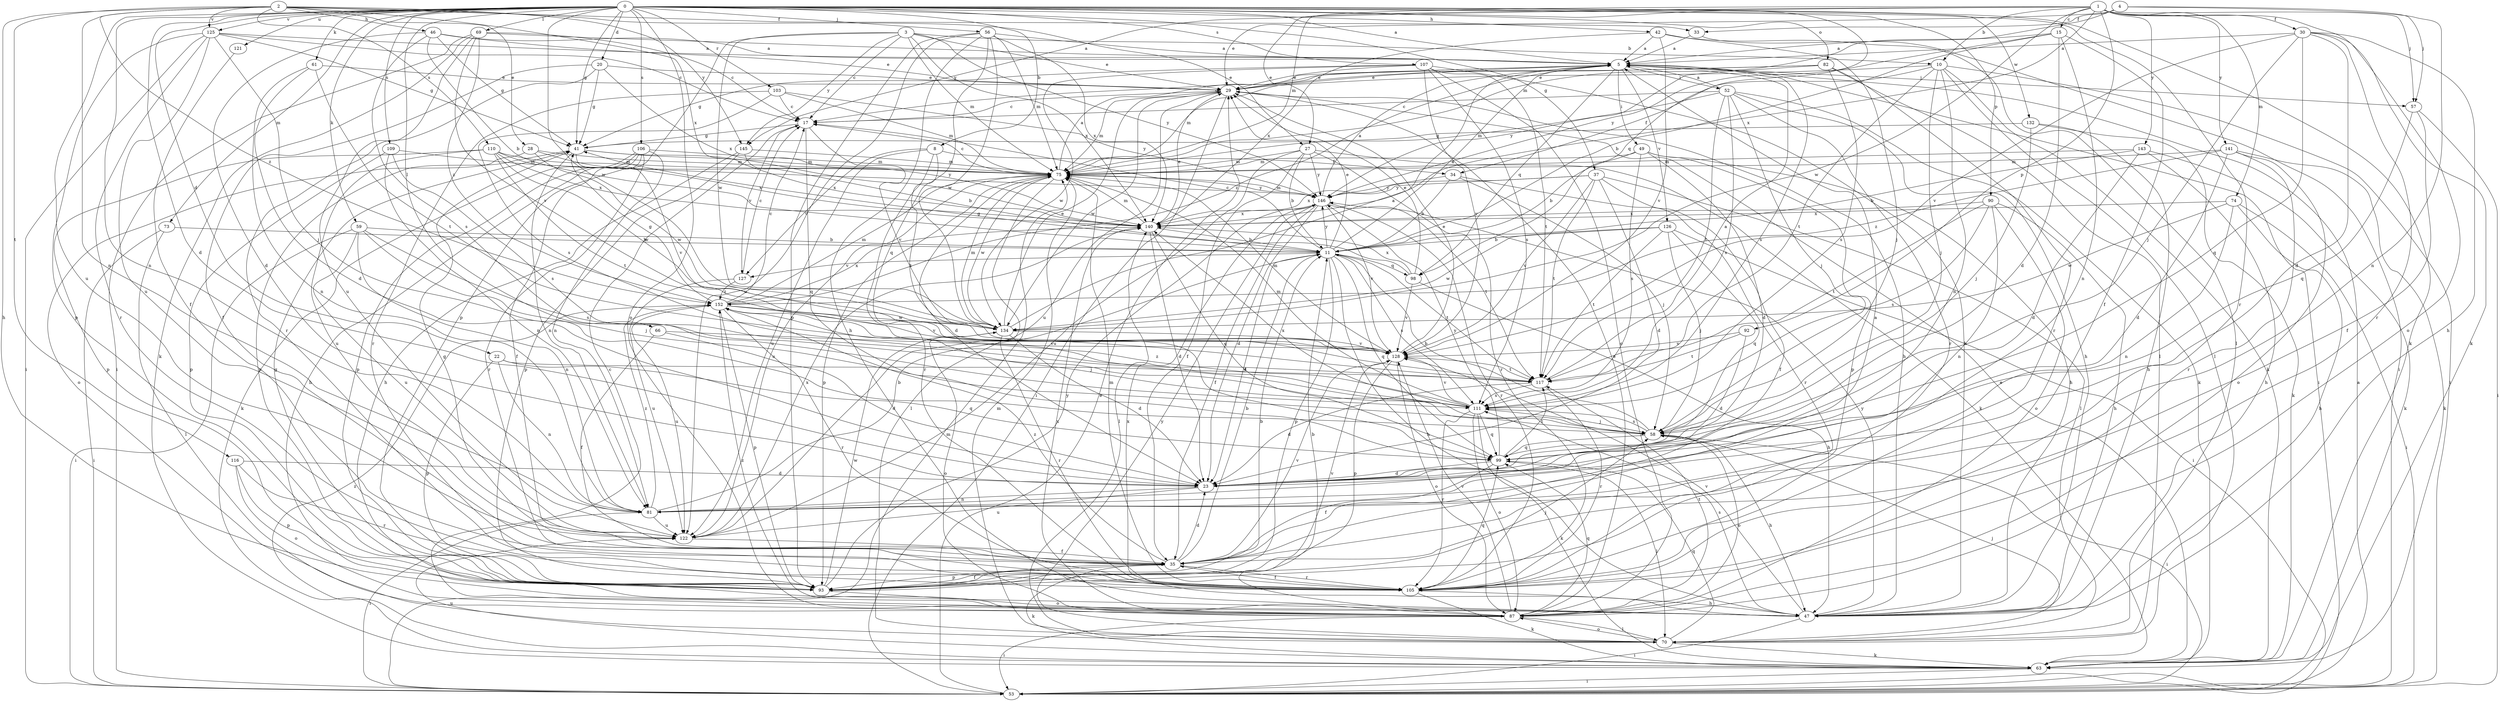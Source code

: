 strict digraph  {
0;
1;
2;
3;
4;
5;
8;
10;
11;
15;
17;
20;
22;
23;
27;
28;
29;
30;
33;
34;
35;
37;
41;
42;
46;
47;
49;
52;
53;
56;
57;
58;
59;
61;
63;
66;
69;
70;
73;
74;
75;
81;
82;
87;
90;
92;
93;
98;
99;
103;
105;
106;
107;
109;
110;
111;
116;
117;
121;
122;
125;
126;
127;
128;
132;
134;
140;
141;
143;
145;
146;
152;
0 -> 5  [label=a];
0 -> 8  [label=b];
0 -> 20  [label=d];
0 -> 22  [label=d];
0 -> 23  [label=d];
0 -> 37  [label=g];
0 -> 41  [label=g];
0 -> 42  [label=h];
0 -> 56  [label=j];
0 -> 59  [label=k];
0 -> 61  [label=k];
0 -> 63  [label=k];
0 -> 66  [label=l];
0 -> 69  [label=l];
0 -> 73  [label=m];
0 -> 81  [label=n];
0 -> 82  [label=o];
0 -> 87  [label=o];
0 -> 90  [label=p];
0 -> 98  [label=q];
0 -> 103  [label=r];
0 -> 105  [label=r];
0 -> 106  [label=s];
0 -> 107  [label=s];
0 -> 109  [label=s];
0 -> 121  [label=u];
0 -> 122  [label=u];
0 -> 125  [label=v];
0 -> 132  [label=w];
0 -> 134  [label=w];
1 -> 10  [label=b];
1 -> 15  [label=c];
1 -> 27  [label=e];
1 -> 30  [label=f];
1 -> 57  [label=j];
1 -> 63  [label=k];
1 -> 74  [label=m];
1 -> 75  [label=m];
1 -> 92  [label=p];
1 -> 134  [label=w];
1 -> 140  [label=x];
1 -> 141  [label=y];
1 -> 143  [label=y];
1 -> 145  [label=y];
2 -> 27  [label=e];
2 -> 28  [label=e];
2 -> 33  [label=f];
2 -> 46  [label=h];
2 -> 47  [label=h];
2 -> 81  [label=n];
2 -> 110  [label=s];
2 -> 116  [label=t];
2 -> 125  [label=v];
2 -> 140  [label=x];
2 -> 145  [label=y];
2 -> 152  [label=z];
3 -> 10  [label=b];
3 -> 17  [label=c];
3 -> 29  [label=e];
3 -> 75  [label=m];
3 -> 93  [label=p];
3 -> 134  [label=w];
3 -> 140  [label=x];
3 -> 145  [label=y];
3 -> 146  [label=y];
4 -> 29  [label=e];
4 -> 33  [label=f];
4 -> 57  [label=j];
4 -> 75  [label=m];
4 -> 81  [label=n];
5 -> 29  [label=e];
5 -> 49  [label=i];
5 -> 52  [label=i];
5 -> 53  [label=i];
5 -> 57  [label=j];
5 -> 75  [label=m];
5 -> 98  [label=q];
5 -> 111  [label=s];
5 -> 126  [label=v];
5 -> 152  [label=z];
8 -> 34  [label=f];
8 -> 105  [label=r];
8 -> 117  [label=t];
8 -> 122  [label=u];
8 -> 127  [label=v];
10 -> 29  [label=e];
10 -> 34  [label=f];
10 -> 53  [label=i];
10 -> 58  [label=j];
10 -> 63  [label=k];
10 -> 70  [label=l];
10 -> 81  [label=n];
10 -> 117  [label=t];
11 -> 5  [label=a];
11 -> 17  [label=c];
11 -> 23  [label=d];
11 -> 29  [label=e];
11 -> 47  [label=h];
11 -> 93  [label=p];
11 -> 98  [label=q];
11 -> 99  [label=q];
11 -> 111  [label=s];
11 -> 117  [label=t];
11 -> 127  [label=v];
11 -> 146  [label=y];
15 -> 5  [label=a];
15 -> 11  [label=b];
15 -> 23  [label=d];
15 -> 35  [label=f];
15 -> 81  [label=n];
15 -> 146  [label=y];
17 -> 41  [label=g];
17 -> 99  [label=q];
17 -> 127  [label=v];
17 -> 128  [label=v];
20 -> 29  [label=e];
20 -> 35  [label=f];
20 -> 41  [label=g];
20 -> 105  [label=r];
20 -> 140  [label=x];
22 -> 81  [label=n];
22 -> 93  [label=p];
22 -> 99  [label=q];
22 -> 117  [label=t];
23 -> 81  [label=n];
23 -> 122  [label=u];
27 -> 11  [label=b];
27 -> 35  [label=f];
27 -> 63  [label=k];
27 -> 75  [label=m];
27 -> 105  [label=r];
27 -> 122  [label=u];
27 -> 146  [label=y];
28 -> 75  [label=m];
28 -> 87  [label=o];
28 -> 134  [label=w];
28 -> 140  [label=x];
29 -> 17  [label=c];
29 -> 47  [label=h];
29 -> 53  [label=i];
29 -> 75  [label=m];
29 -> 122  [label=u];
29 -> 134  [label=w];
30 -> 5  [label=a];
30 -> 23  [label=d];
30 -> 47  [label=h];
30 -> 58  [label=j];
30 -> 87  [label=o];
30 -> 99  [label=q];
30 -> 105  [label=r];
30 -> 128  [label=v];
33 -> 5  [label=a];
33 -> 53  [label=i];
34 -> 11  [label=b];
34 -> 58  [label=j];
34 -> 105  [label=r];
34 -> 146  [label=y];
35 -> 5  [label=a];
35 -> 11  [label=b];
35 -> 23  [label=d];
35 -> 41  [label=g];
35 -> 63  [label=k];
35 -> 93  [label=p];
35 -> 105  [label=r];
35 -> 128  [label=v];
35 -> 152  [label=z];
37 -> 23  [label=d];
37 -> 35  [label=f];
37 -> 70  [label=l];
37 -> 117  [label=t];
37 -> 128  [label=v];
37 -> 140  [label=x];
37 -> 146  [label=y];
41 -> 75  [label=m];
41 -> 81  [label=n];
41 -> 93  [label=p];
41 -> 128  [label=v];
41 -> 140  [label=x];
42 -> 5  [label=a];
42 -> 58  [label=j];
42 -> 70  [label=l];
42 -> 128  [label=v];
42 -> 140  [label=x];
46 -> 5  [label=a];
46 -> 11  [label=b];
46 -> 23  [label=d];
46 -> 29  [label=e];
46 -> 41  [label=g];
46 -> 111  [label=s];
47 -> 53  [label=i];
47 -> 111  [label=s];
47 -> 128  [label=v];
47 -> 140  [label=x];
47 -> 146  [label=y];
49 -> 11  [label=b];
49 -> 23  [label=d];
49 -> 47  [label=h];
49 -> 75  [label=m];
49 -> 93  [label=p];
49 -> 111  [label=s];
52 -> 5  [label=a];
52 -> 17  [label=c];
52 -> 47  [label=h];
52 -> 58  [label=j];
52 -> 63  [label=k];
52 -> 75  [label=m];
52 -> 105  [label=r];
52 -> 111  [label=s];
52 -> 117  [label=t];
53 -> 5  [label=a];
53 -> 29  [label=e];
53 -> 75  [label=m];
56 -> 5  [label=a];
56 -> 47  [label=h];
56 -> 75  [label=m];
56 -> 93  [label=p];
56 -> 99  [label=q];
56 -> 122  [label=u];
56 -> 134  [label=w];
56 -> 140  [label=x];
57 -> 35  [label=f];
57 -> 53  [label=i];
57 -> 99  [label=q];
58 -> 11  [label=b];
58 -> 47  [label=h];
58 -> 53  [label=i];
58 -> 87  [label=o];
58 -> 99  [label=q];
58 -> 111  [label=s];
58 -> 140  [label=x];
59 -> 11  [label=b];
59 -> 53  [label=i];
59 -> 58  [label=j];
59 -> 81  [label=n];
59 -> 111  [label=s];
59 -> 122  [label=u];
61 -> 23  [label=d];
61 -> 29  [label=e];
61 -> 81  [label=n];
61 -> 117  [label=t];
63 -> 29  [label=e];
63 -> 53  [label=i];
63 -> 122  [label=u];
63 -> 152  [label=z];
66 -> 23  [label=d];
66 -> 35  [label=f];
66 -> 128  [label=v];
69 -> 5  [label=a];
69 -> 17  [label=c];
69 -> 53  [label=i];
69 -> 63  [label=k];
69 -> 122  [label=u];
69 -> 128  [label=v];
69 -> 152  [label=z];
70 -> 58  [label=j];
70 -> 63  [label=k];
70 -> 75  [label=m];
70 -> 87  [label=o];
70 -> 99  [label=q];
70 -> 146  [label=y];
73 -> 11  [label=b];
73 -> 53  [label=i];
73 -> 70  [label=l];
74 -> 47  [label=h];
74 -> 53  [label=i];
74 -> 81  [label=n];
74 -> 134  [label=w];
74 -> 140  [label=x];
75 -> 5  [label=a];
75 -> 17  [label=c];
75 -> 23  [label=d];
75 -> 70  [label=l];
75 -> 93  [label=p];
75 -> 122  [label=u];
75 -> 134  [label=w];
75 -> 146  [label=y];
81 -> 11  [label=b];
81 -> 53  [label=i];
81 -> 122  [label=u];
81 -> 152  [label=z];
82 -> 17  [label=c];
82 -> 29  [label=e];
82 -> 70  [label=l];
82 -> 105  [label=r];
82 -> 111  [label=s];
82 -> 146  [label=y];
87 -> 11  [label=b];
87 -> 17  [label=c];
87 -> 29  [label=e];
87 -> 53  [label=i];
87 -> 70  [label=l];
87 -> 99  [label=q];
87 -> 117  [label=t];
87 -> 128  [label=v];
87 -> 140  [label=x];
87 -> 152  [label=z];
90 -> 47  [label=h];
90 -> 81  [label=n];
90 -> 87  [label=o];
90 -> 111  [label=s];
90 -> 117  [label=t];
90 -> 140  [label=x];
92 -> 23  [label=d];
92 -> 117  [label=t];
92 -> 128  [label=v];
93 -> 11  [label=b];
93 -> 35  [label=f];
93 -> 41  [label=g];
93 -> 58  [label=j];
93 -> 87  [label=o];
93 -> 128  [label=v];
93 -> 134  [label=w];
93 -> 146  [label=y];
98 -> 29  [label=e];
98 -> 41  [label=g];
98 -> 47  [label=h];
98 -> 128  [label=v];
98 -> 140  [label=x];
99 -> 23  [label=d];
99 -> 35  [label=f];
99 -> 70  [label=l];
99 -> 117  [label=t];
99 -> 146  [label=y];
103 -> 17  [label=c];
103 -> 75  [label=m];
103 -> 105  [label=r];
103 -> 111  [label=s];
103 -> 146  [label=y];
105 -> 35  [label=f];
105 -> 47  [label=h];
105 -> 63  [label=k];
105 -> 75  [label=m];
105 -> 99  [label=q];
106 -> 35  [label=f];
106 -> 47  [label=h];
106 -> 63  [label=k];
106 -> 75  [label=m];
106 -> 81  [label=n];
106 -> 93  [label=p];
106 -> 105  [label=r];
107 -> 29  [label=e];
107 -> 41  [label=g];
107 -> 47  [label=h];
107 -> 87  [label=o];
107 -> 111  [label=s];
107 -> 117  [label=t];
107 -> 128  [label=v];
107 -> 134  [label=w];
109 -> 75  [label=m];
109 -> 81  [label=n];
109 -> 93  [label=p];
109 -> 111  [label=s];
110 -> 75  [label=m];
110 -> 93  [label=p];
110 -> 117  [label=t];
110 -> 122  [label=u];
110 -> 134  [label=w];
110 -> 140  [label=x];
110 -> 146  [label=y];
111 -> 58  [label=j];
111 -> 63  [label=k];
111 -> 75  [label=m];
111 -> 87  [label=o];
111 -> 99  [label=q];
111 -> 105  [label=r];
111 -> 128  [label=v];
111 -> 152  [label=z];
116 -> 23  [label=d];
116 -> 87  [label=o];
116 -> 93  [label=p];
116 -> 105  [label=r];
117 -> 5  [label=a];
117 -> 23  [label=d];
117 -> 105  [label=r];
117 -> 111  [label=s];
121 -> 35  [label=f];
122 -> 35  [label=f];
122 -> 140  [label=x];
125 -> 5  [label=a];
125 -> 17  [label=c];
125 -> 41  [label=g];
125 -> 53  [label=i];
125 -> 58  [label=j];
125 -> 93  [label=p];
125 -> 105  [label=r];
125 -> 122  [label=u];
126 -> 11  [label=b];
126 -> 53  [label=i];
126 -> 58  [label=j];
126 -> 99  [label=q];
126 -> 117  [label=t];
126 -> 134  [label=w];
127 -> 17  [label=c];
127 -> 122  [label=u];
127 -> 152  [label=z];
128 -> 29  [label=e];
128 -> 75  [label=m];
128 -> 87  [label=o];
128 -> 93  [label=p];
128 -> 117  [label=t];
132 -> 41  [label=g];
132 -> 47  [label=h];
132 -> 58  [label=j];
132 -> 63  [label=k];
134 -> 5  [label=a];
134 -> 23  [label=d];
134 -> 29  [label=e];
134 -> 75  [label=m];
134 -> 87  [label=o];
134 -> 105  [label=r];
134 -> 128  [label=v];
140 -> 11  [label=b];
140 -> 23  [label=d];
140 -> 29  [label=e];
140 -> 75  [label=m];
140 -> 99  [label=q];
141 -> 23  [label=d];
141 -> 63  [label=k];
141 -> 75  [label=m];
141 -> 87  [label=o];
141 -> 105  [label=r];
141 -> 152  [label=z];
143 -> 11  [label=b];
143 -> 23  [label=d];
143 -> 47  [label=h];
143 -> 63  [label=k];
143 -> 75  [label=m];
145 -> 11  [label=b];
145 -> 47  [label=h];
145 -> 75  [label=m];
145 -> 93  [label=p];
146 -> 5  [label=a];
146 -> 23  [label=d];
146 -> 35  [label=f];
146 -> 70  [label=l];
146 -> 75  [label=m];
146 -> 105  [label=r];
146 -> 117  [label=t];
146 -> 128  [label=v];
146 -> 140  [label=x];
152 -> 17  [label=c];
152 -> 41  [label=g];
152 -> 58  [label=j];
152 -> 75  [label=m];
152 -> 93  [label=p];
152 -> 105  [label=r];
152 -> 122  [label=u];
152 -> 128  [label=v];
152 -> 134  [label=w];
152 -> 140  [label=x];
}
